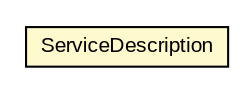 #!/usr/local/bin/dot
#
# Class diagram 
# Generated by UMLGraph version 5.3 (http://www.umlgraph.org/)
#

digraph G {
	edge [fontname="arial",fontsize=10,labelfontname="arial",labelfontsize=10];
	node [fontname="arial",fontsize=10,shape=plaintext];
	nodesep=0.25;
	ranksep=0.5;
	// context.arch.service.helper.ServiceDescription
	c30508 [label=<<table title="context.arch.service.helper.ServiceDescription" border="0" cellborder="1" cellspacing="0" cellpadding="2" port="p" bgcolor="lemonChiffon" href="./ServiceDescription.html">
		<tr><td><table border="0" cellspacing="0" cellpadding="1">
<tr><td align="center" balign="center"> ServiceDescription </td></tr>
		</table></td></tr>
		</table>>, fontname="arial", fontcolor="black", fontsize=10.0];
}

